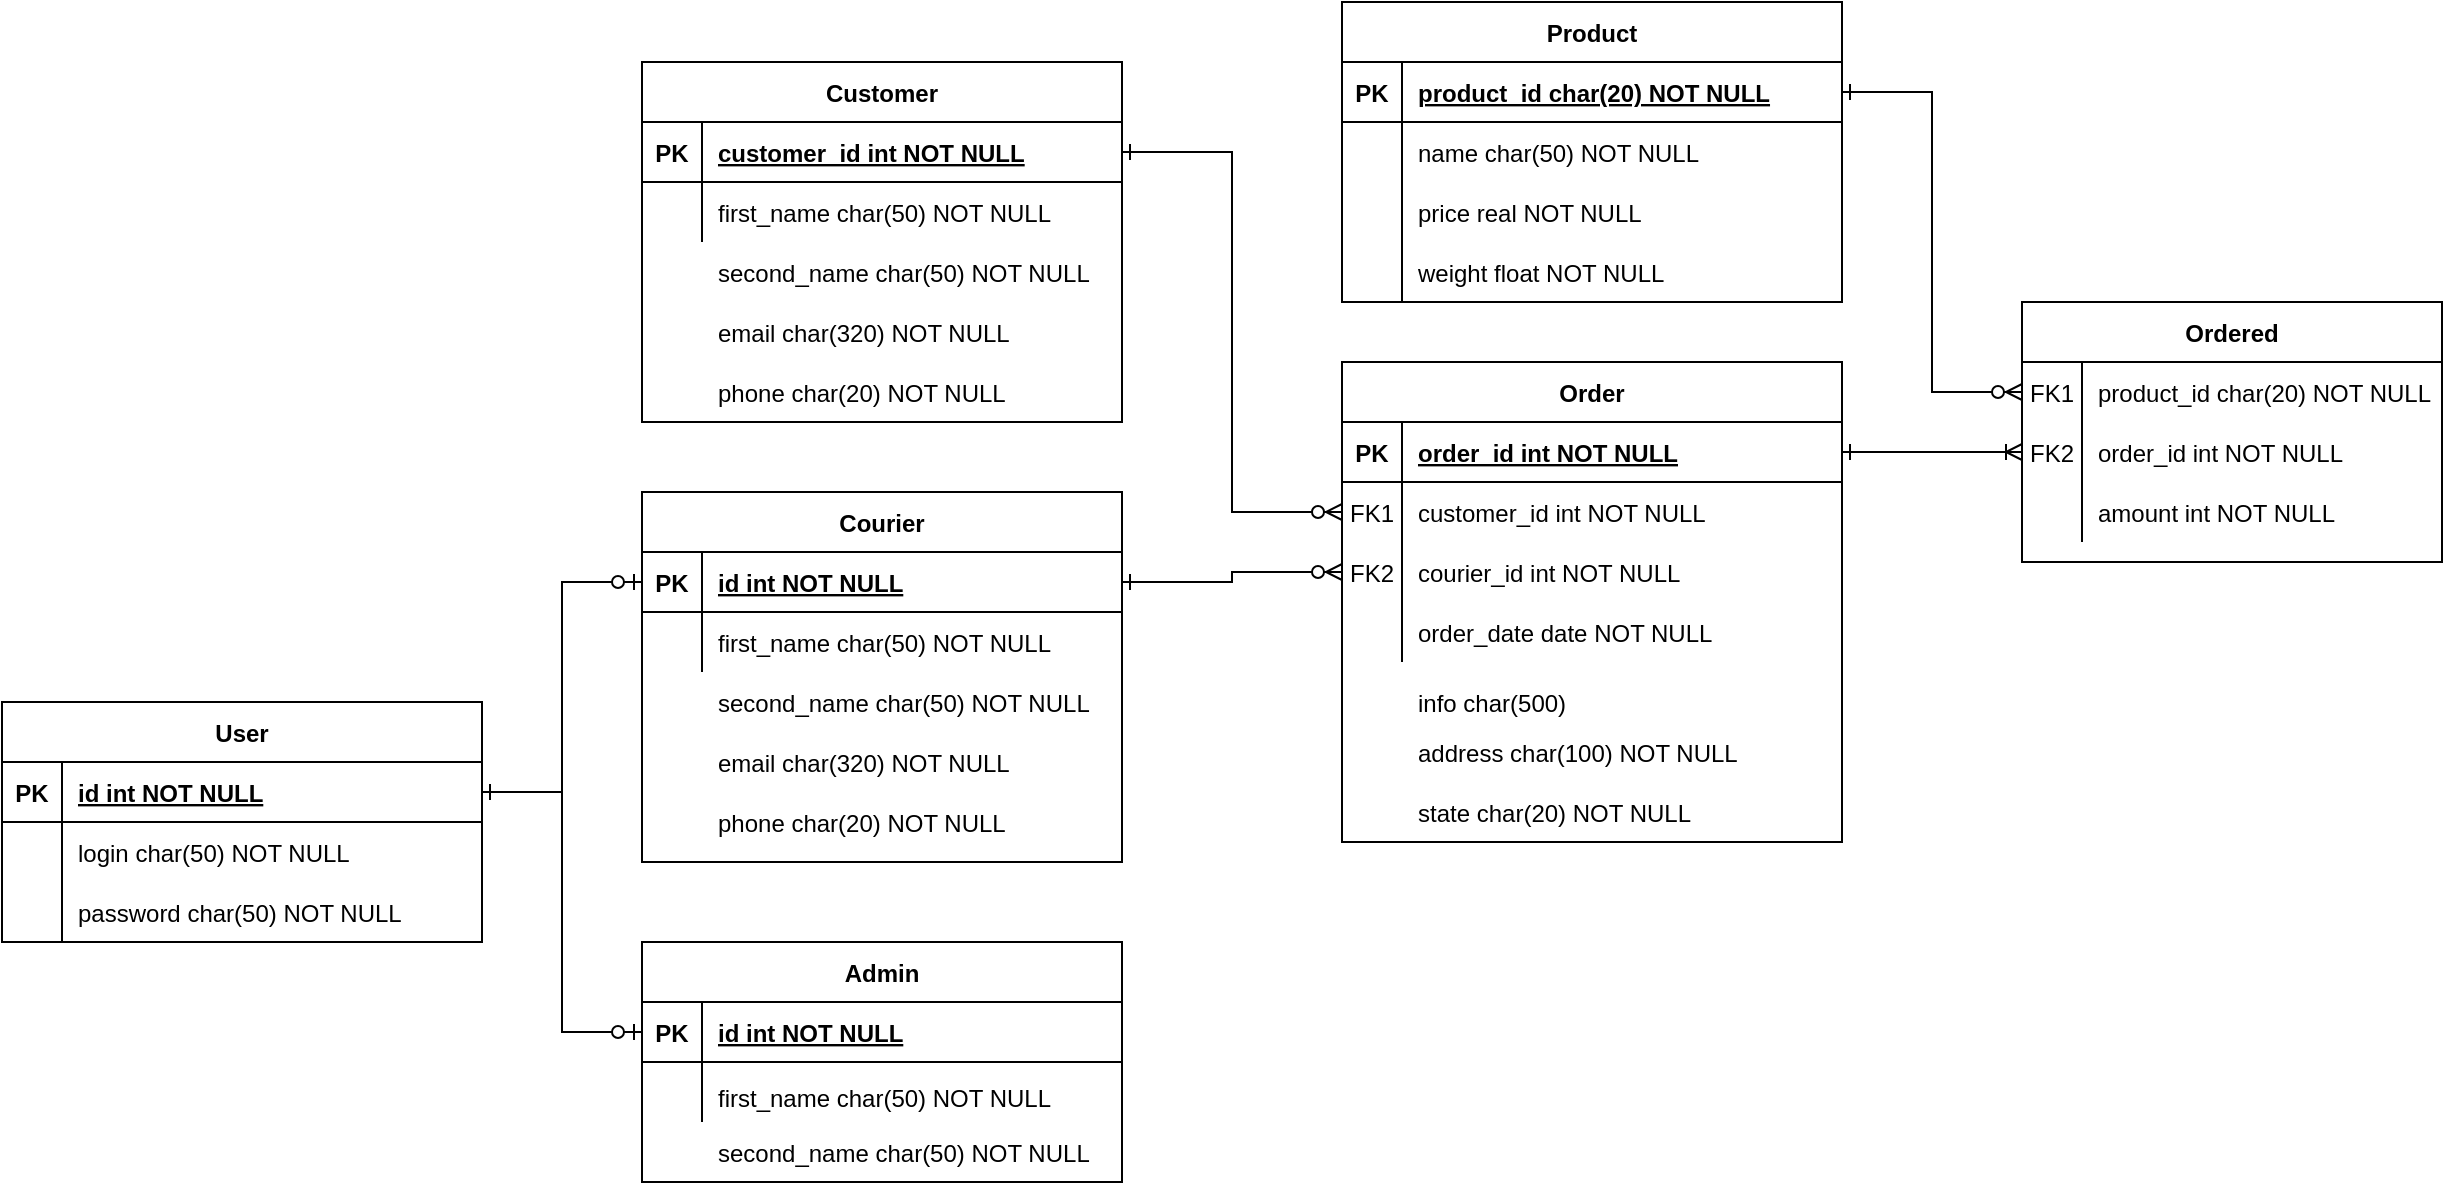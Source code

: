 <mxfile version="14.4.3" type="device"><diagram id="R2lEEEUBdFMjLlhIrx00" name="Page-1"><mxGraphModel dx="2390" dy="714" grid="1" gridSize="10" guides="1" tooltips="1" connect="1" arrows="1" fold="1" page="1" pageScale="1" pageWidth="1169" pageHeight="827" math="0" shadow="0" extFonts="Permanent Marker^https://fonts.googleapis.com/css?family=Permanent+Marker"><root><mxCell id="0"/><mxCell id="1" parent="0"/><mxCell id="C-vyLk0tnHw3VtMMgP7b-1" value="" style="edgeStyle=orthogonalEdgeStyle;endArrow=ERzeroToMany;startArrow=ERone;endFill=1;startFill=0;rounded=0;" parent="1" source="C-vyLk0tnHw3VtMMgP7b-24" target="C-vyLk0tnHw3VtMMgP7b-6" edge="1"><mxGeometry width="100" height="100" relative="1" as="geometry"><mxPoint x="340" y="720" as="sourcePoint"/><mxPoint x="440" y="620" as="targetPoint"/></mxGeometry></mxCell><mxCell id="C-vyLk0tnHw3VtMMgP7b-2" value="Order" style="shape=table;startSize=30;container=1;collapsible=1;childLayout=tableLayout;fixedRows=1;rowLines=0;fontStyle=1;align=center;resizeLast=1;" parent="1" vertex="1"><mxGeometry x="430" y="190" width="250" height="240" as="geometry"/></mxCell><mxCell id="C-vyLk0tnHw3VtMMgP7b-3" value="" style="shape=partialRectangle;collapsible=0;dropTarget=0;pointerEvents=0;fillColor=none;points=[[0,0.5],[1,0.5]];portConstraint=eastwest;top=0;left=0;right=0;bottom=1;" parent="C-vyLk0tnHw3VtMMgP7b-2" vertex="1"><mxGeometry y="30" width="250" height="30" as="geometry"/></mxCell><mxCell id="C-vyLk0tnHw3VtMMgP7b-4" value="PK" style="shape=partialRectangle;overflow=hidden;connectable=0;fillColor=none;top=0;left=0;bottom=0;right=0;fontStyle=1;" parent="C-vyLk0tnHw3VtMMgP7b-3" vertex="1"><mxGeometry width="30" height="30" as="geometry"/></mxCell><mxCell id="C-vyLk0tnHw3VtMMgP7b-5" value="order_id int NOT NULL " style="shape=partialRectangle;overflow=hidden;connectable=0;fillColor=none;top=0;left=0;bottom=0;right=0;align=left;spacingLeft=6;fontStyle=5;" parent="C-vyLk0tnHw3VtMMgP7b-3" vertex="1"><mxGeometry x="30" width="220" height="30" as="geometry"/></mxCell><mxCell id="C-vyLk0tnHw3VtMMgP7b-6" value="" style="shape=partialRectangle;collapsible=0;dropTarget=0;pointerEvents=0;fillColor=none;points=[[0,0.5],[1,0.5]];portConstraint=eastwest;top=0;left=0;right=0;bottom=0;" parent="C-vyLk0tnHw3VtMMgP7b-2" vertex="1"><mxGeometry y="60" width="250" height="30" as="geometry"/></mxCell><mxCell id="C-vyLk0tnHw3VtMMgP7b-7" value="FK1" style="shape=partialRectangle;overflow=hidden;connectable=0;fillColor=none;top=0;left=0;bottom=0;right=0;" parent="C-vyLk0tnHw3VtMMgP7b-6" vertex="1"><mxGeometry width="30" height="30" as="geometry"/></mxCell><mxCell id="C-vyLk0tnHw3VtMMgP7b-8" value="customer_id int NOT NULL" style="shape=partialRectangle;overflow=hidden;connectable=0;fillColor=none;top=0;left=0;bottom=0;right=0;align=left;spacingLeft=6;" parent="C-vyLk0tnHw3VtMMgP7b-6" vertex="1"><mxGeometry x="30" width="220" height="30" as="geometry"/></mxCell><mxCell id="C-vyLk0tnHw3VtMMgP7b-9" value="" style="shape=partialRectangle;collapsible=0;dropTarget=0;pointerEvents=0;fillColor=none;points=[[0,0.5],[1,0.5]];portConstraint=eastwest;top=0;left=0;right=0;bottom=0;" parent="C-vyLk0tnHw3VtMMgP7b-2" vertex="1"><mxGeometry y="90" width="250" height="30" as="geometry"/></mxCell><mxCell id="C-vyLk0tnHw3VtMMgP7b-10" value="FK2" style="shape=partialRectangle;overflow=hidden;connectable=0;fillColor=none;top=0;left=0;bottom=0;right=0;" parent="C-vyLk0tnHw3VtMMgP7b-9" vertex="1"><mxGeometry width="30" height="30" as="geometry"/></mxCell><mxCell id="C-vyLk0tnHw3VtMMgP7b-11" value="courier_id int NOT NULL" style="shape=partialRectangle;overflow=hidden;connectable=0;fillColor=none;top=0;left=0;bottom=0;right=0;align=left;spacingLeft=6;" parent="C-vyLk0tnHw3VtMMgP7b-9" vertex="1"><mxGeometry x="30" width="220" height="30" as="geometry"/></mxCell><mxCell id="mKZ9KQitrfVfsh1KLSep-66" value="" style="shape=partialRectangle;collapsible=0;dropTarget=0;pointerEvents=0;fillColor=none;points=[[0,0.5],[1,0.5]];portConstraint=eastwest;top=0;left=0;right=0;bottom=0;" parent="C-vyLk0tnHw3VtMMgP7b-2" vertex="1"><mxGeometry y="120" width="250" height="30" as="geometry"/></mxCell><mxCell id="mKZ9KQitrfVfsh1KLSep-67" value="" style="shape=partialRectangle;overflow=hidden;connectable=0;fillColor=none;top=0;left=0;bottom=0;right=0;" parent="mKZ9KQitrfVfsh1KLSep-66" vertex="1"><mxGeometry width="30" height="30" as="geometry"/></mxCell><mxCell id="mKZ9KQitrfVfsh1KLSep-68" value="order_date date NOT NULL" style="shape=partialRectangle;overflow=hidden;connectable=0;fillColor=none;top=0;left=0;bottom=0;right=0;align=left;spacingLeft=6;" parent="mKZ9KQitrfVfsh1KLSep-66" vertex="1"><mxGeometry x="30" width="220" height="30" as="geometry"/></mxCell><mxCell id="C-vyLk0tnHw3VtMMgP7b-23" value="Customer" style="shape=table;startSize=30;container=1;collapsible=1;childLayout=tableLayout;fixedRows=1;rowLines=0;fontStyle=1;align=center;resizeLast=1;" parent="1" vertex="1"><mxGeometry x="80" y="40" width="240" height="180" as="geometry"/></mxCell><mxCell id="C-vyLk0tnHw3VtMMgP7b-24" value="" style="shape=partialRectangle;collapsible=0;dropTarget=0;pointerEvents=0;fillColor=none;points=[[0,0.5],[1,0.5]];portConstraint=eastwest;top=0;left=0;right=0;bottom=1;" parent="C-vyLk0tnHw3VtMMgP7b-23" vertex="1"><mxGeometry y="30" width="240" height="30" as="geometry"/></mxCell><mxCell id="C-vyLk0tnHw3VtMMgP7b-25" value="PK" style="shape=partialRectangle;overflow=hidden;connectable=0;fillColor=none;top=0;left=0;bottom=0;right=0;fontStyle=1;" parent="C-vyLk0tnHw3VtMMgP7b-24" vertex="1"><mxGeometry width="30" height="30" as="geometry"/></mxCell><mxCell id="C-vyLk0tnHw3VtMMgP7b-26" value="customer_id int NOT NULL " style="shape=partialRectangle;overflow=hidden;connectable=0;fillColor=none;top=0;left=0;bottom=0;right=0;align=left;spacingLeft=6;fontStyle=5;" parent="C-vyLk0tnHw3VtMMgP7b-24" vertex="1"><mxGeometry x="30" width="210" height="30" as="geometry"/></mxCell><mxCell id="C-vyLk0tnHw3VtMMgP7b-27" value="" style="shape=partialRectangle;collapsible=0;dropTarget=0;pointerEvents=0;fillColor=none;points=[[0,0.5],[1,0.5]];portConstraint=eastwest;top=0;left=0;right=0;bottom=0;" parent="C-vyLk0tnHw3VtMMgP7b-23" vertex="1"><mxGeometry y="60" width="240" height="30" as="geometry"/></mxCell><mxCell id="C-vyLk0tnHw3VtMMgP7b-28" value="" style="shape=partialRectangle;overflow=hidden;connectable=0;fillColor=none;top=0;left=0;bottom=0;right=0;" parent="C-vyLk0tnHw3VtMMgP7b-27" vertex="1"><mxGeometry width="30" height="30" as="geometry"/></mxCell><mxCell id="C-vyLk0tnHw3VtMMgP7b-29" value="first_name char(50) NOT NULL" style="shape=partialRectangle;overflow=hidden;connectable=0;fillColor=none;top=0;left=0;bottom=0;right=0;align=left;spacingLeft=6;" parent="C-vyLk0tnHw3VtMMgP7b-27" vertex="1"><mxGeometry x="30" width="210" height="30" as="geometry"/></mxCell><mxCell id="mKZ9KQitrfVfsh1KLSep-1" value="Product" style="shape=table;startSize=30;container=1;collapsible=1;childLayout=tableLayout;fixedRows=1;rowLines=0;fontStyle=1;align=center;resizeLast=1;" parent="1" vertex="1"><mxGeometry x="430" y="10" width="250" height="150" as="geometry"/></mxCell><mxCell id="mKZ9KQitrfVfsh1KLSep-2" value="" style="shape=partialRectangle;collapsible=0;dropTarget=0;pointerEvents=0;fillColor=none;points=[[0,0.5],[1,0.5]];portConstraint=eastwest;top=0;left=0;right=0;bottom=1;" parent="mKZ9KQitrfVfsh1KLSep-1" vertex="1"><mxGeometry y="30" width="250" height="30" as="geometry"/></mxCell><mxCell id="mKZ9KQitrfVfsh1KLSep-3" value="PK" style="shape=partialRectangle;overflow=hidden;connectable=0;fillColor=none;top=0;left=0;bottom=0;right=0;fontStyle=1;" parent="mKZ9KQitrfVfsh1KLSep-2" vertex="1"><mxGeometry width="30" height="30" as="geometry"/></mxCell><mxCell id="mKZ9KQitrfVfsh1KLSep-4" value="product_id char(20) NOT NULL " style="shape=partialRectangle;overflow=hidden;connectable=0;fillColor=none;top=0;left=0;bottom=0;right=0;align=left;spacingLeft=6;fontStyle=5;" parent="mKZ9KQitrfVfsh1KLSep-2" vertex="1"><mxGeometry x="30" width="220" height="30" as="geometry"/></mxCell><mxCell id="mKZ9KQitrfVfsh1KLSep-5" value="" style="shape=partialRectangle;collapsible=0;dropTarget=0;pointerEvents=0;fillColor=none;points=[[0,0.5],[1,0.5]];portConstraint=eastwest;top=0;left=0;right=0;bottom=0;" parent="mKZ9KQitrfVfsh1KLSep-1" vertex="1"><mxGeometry y="60" width="250" height="30" as="geometry"/></mxCell><mxCell id="mKZ9KQitrfVfsh1KLSep-6" value="" style="shape=partialRectangle;overflow=hidden;connectable=0;fillColor=none;top=0;left=0;bottom=0;right=0;" parent="mKZ9KQitrfVfsh1KLSep-5" vertex="1"><mxGeometry width="30" height="30" as="geometry"/></mxCell><mxCell id="mKZ9KQitrfVfsh1KLSep-7" value="name char(50) NOT NULL" style="shape=partialRectangle;overflow=hidden;connectable=0;fillColor=none;top=0;left=0;bottom=0;right=0;align=left;spacingLeft=6;" parent="mKZ9KQitrfVfsh1KLSep-5" vertex="1"><mxGeometry x="30" width="220" height="30" as="geometry"/></mxCell><mxCell id="mKZ9KQitrfVfsh1KLSep-8" value="" style="shape=partialRectangle;collapsible=0;dropTarget=0;pointerEvents=0;fillColor=none;points=[[0,0.5],[1,0.5]];portConstraint=eastwest;top=0;left=0;right=0;bottom=0;" parent="mKZ9KQitrfVfsh1KLSep-1" vertex="1"><mxGeometry y="90" width="250" height="30" as="geometry"/></mxCell><mxCell id="mKZ9KQitrfVfsh1KLSep-9" value="" style="shape=partialRectangle;overflow=hidden;connectable=0;fillColor=none;top=0;left=0;bottom=0;right=0;" parent="mKZ9KQitrfVfsh1KLSep-8" vertex="1"><mxGeometry width="30" height="30" as="geometry"/></mxCell><mxCell id="mKZ9KQitrfVfsh1KLSep-10" value="price real NOT NULL" style="shape=partialRectangle;overflow=hidden;connectable=0;fillColor=none;top=0;left=0;bottom=0;right=0;align=left;spacingLeft=6;" parent="mKZ9KQitrfVfsh1KLSep-8" vertex="1"><mxGeometry x="30" width="220" height="30" as="geometry"/></mxCell><mxCell id="hg7_uWsCUwJkJHyDQAhc-21" value="" style="shape=partialRectangle;collapsible=0;dropTarget=0;pointerEvents=0;fillColor=none;points=[[0,0.5],[1,0.5]];portConstraint=eastwest;top=0;left=0;right=0;bottom=0;" vertex="1" parent="mKZ9KQitrfVfsh1KLSep-1"><mxGeometry y="120" width="250" height="30" as="geometry"/></mxCell><mxCell id="hg7_uWsCUwJkJHyDQAhc-22" value="" style="shape=partialRectangle;overflow=hidden;connectable=0;fillColor=none;top=0;left=0;bottom=0;right=0;" vertex="1" parent="hg7_uWsCUwJkJHyDQAhc-21"><mxGeometry width="30" height="30" as="geometry"/></mxCell><mxCell id="hg7_uWsCUwJkJHyDQAhc-23" value="weight float NOT NULL" style="shape=partialRectangle;overflow=hidden;connectable=0;fillColor=none;top=0;left=0;bottom=0;right=0;align=left;spacingLeft=6;" vertex="1" parent="hg7_uWsCUwJkJHyDQAhc-21"><mxGeometry x="30" width="220" height="30" as="geometry"/></mxCell><mxCell id="mKZ9KQitrfVfsh1KLSep-24" value="Ordered" style="shape=table;startSize=30;container=1;collapsible=1;childLayout=tableLayout;fixedRows=1;rowLines=0;fontStyle=1;align=center;resizeLast=1;" parent="1" vertex="1"><mxGeometry x="770" y="160" width="210" height="130" as="geometry"/></mxCell><mxCell id="mKZ9KQitrfVfsh1KLSep-28" value="" style="shape=partialRectangle;collapsible=0;dropTarget=0;pointerEvents=0;fillColor=none;top=0;left=0;bottom=0;right=0;points=[[0,0.5],[1,0.5]];portConstraint=eastwest;" parent="mKZ9KQitrfVfsh1KLSep-24" vertex="1"><mxGeometry y="30" width="210" height="30" as="geometry"/></mxCell><mxCell id="mKZ9KQitrfVfsh1KLSep-29" value="FK1" style="shape=partialRectangle;connectable=0;fillColor=none;top=0;left=0;bottom=0;right=0;editable=1;overflow=hidden;" parent="mKZ9KQitrfVfsh1KLSep-28" vertex="1"><mxGeometry width="30" height="30" as="geometry"/></mxCell><mxCell id="mKZ9KQitrfVfsh1KLSep-30" value="product_id char(20) NOT NULL" style="shape=partialRectangle;connectable=0;fillColor=none;top=0;left=0;bottom=0;right=0;align=left;spacingLeft=6;overflow=hidden;" parent="mKZ9KQitrfVfsh1KLSep-28" vertex="1"><mxGeometry x="30" width="180" height="30" as="geometry"/></mxCell><mxCell id="mKZ9KQitrfVfsh1KLSep-31" value="" style="shape=partialRectangle;collapsible=0;dropTarget=0;pointerEvents=0;fillColor=none;top=0;left=0;bottom=0;right=0;points=[[0,0.5],[1,0.5]];portConstraint=eastwest;" parent="mKZ9KQitrfVfsh1KLSep-24" vertex="1"><mxGeometry y="60" width="210" height="30" as="geometry"/></mxCell><mxCell id="mKZ9KQitrfVfsh1KLSep-32" value="FK2" style="shape=partialRectangle;connectable=0;fillColor=none;top=0;left=0;bottom=0;right=0;editable=1;overflow=hidden;" parent="mKZ9KQitrfVfsh1KLSep-31" vertex="1"><mxGeometry width="30" height="30" as="geometry"/></mxCell><mxCell id="mKZ9KQitrfVfsh1KLSep-33" value="order_id int NOT NULL" style="shape=partialRectangle;connectable=0;fillColor=none;top=0;left=0;bottom=0;right=0;align=left;spacingLeft=6;overflow=hidden;" parent="mKZ9KQitrfVfsh1KLSep-31" vertex="1"><mxGeometry x="30" width="180" height="30" as="geometry"/></mxCell><mxCell id="mKZ9KQitrfVfsh1KLSep-34" value="" style="shape=partialRectangle;collapsible=0;dropTarget=0;pointerEvents=0;fillColor=none;top=0;left=0;bottom=0;right=0;points=[[0,0.5],[1,0.5]];portConstraint=eastwest;" parent="mKZ9KQitrfVfsh1KLSep-24" vertex="1"><mxGeometry y="90" width="210" height="30" as="geometry"/></mxCell><mxCell id="mKZ9KQitrfVfsh1KLSep-35" value="" style="shape=partialRectangle;connectable=0;fillColor=none;top=0;left=0;bottom=0;right=0;editable=1;overflow=hidden;" parent="mKZ9KQitrfVfsh1KLSep-34" vertex="1"><mxGeometry width="30" height="30" as="geometry"/></mxCell><mxCell id="mKZ9KQitrfVfsh1KLSep-36" value="amount int NOT NULL" style="shape=partialRectangle;connectable=0;fillColor=none;top=0;left=0;bottom=0;right=0;align=left;spacingLeft=6;overflow=hidden;" parent="mKZ9KQitrfVfsh1KLSep-34" vertex="1"><mxGeometry x="30" width="180" height="30" as="geometry"/></mxCell><mxCell id="mKZ9KQitrfVfsh1KLSep-37" style="edgeStyle=orthogonalEdgeStyle;rounded=0;orthogonalLoop=1;jettySize=auto;html=1;exitX=0;exitY=0.5;exitDx=0;exitDy=0;endArrow=ERone;endFill=0;startArrow=ERzeroToMany;startFill=1;entryX=1;entryY=0.5;entryDx=0;entryDy=0;" parent="1" source="mKZ9KQitrfVfsh1KLSep-28" target="mKZ9KQitrfVfsh1KLSep-2" edge="1"><mxGeometry relative="1" as="geometry"/></mxCell><mxCell id="mKZ9KQitrfVfsh1KLSep-38" style="edgeStyle=orthogonalEdgeStyle;rounded=0;orthogonalLoop=1;jettySize=auto;html=1;exitX=1;exitY=0.5;exitDx=0;exitDy=0;endArrow=ERoneToMany;endFill=0;startArrow=ERone;startFill=0;" parent="1" source="C-vyLk0tnHw3VtMMgP7b-3" target="mKZ9KQitrfVfsh1KLSep-31" edge="1"><mxGeometry relative="1" as="geometry"/></mxCell><mxCell id="mKZ9KQitrfVfsh1KLSep-50" value="second_name char(50) NOT NULL" style="shape=partialRectangle;overflow=hidden;connectable=0;fillColor=none;top=0;left=0;bottom=0;right=0;align=left;spacingLeft=6;" parent="1" vertex="1"><mxGeometry x="110" y="130" width="210" height="30" as="geometry"/></mxCell><mxCell id="mKZ9KQitrfVfsh1KLSep-51" value="email char(320) NOT NULL" style="shape=partialRectangle;overflow=hidden;connectable=0;fillColor=none;top=0;left=0;bottom=0;right=0;align=left;spacingLeft=6;" parent="1" vertex="1"><mxGeometry x="110" y="160" width="210" height="30" as="geometry"/></mxCell><mxCell id="mKZ9KQitrfVfsh1KLSep-52" value="phone char(20) NOT NULL" style="shape=partialRectangle;overflow=hidden;connectable=0;fillColor=none;top=0;left=0;bottom=0;right=0;align=left;spacingLeft=6;" parent="1" vertex="1"><mxGeometry x="110" y="190" width="210" height="30" as="geometry"/></mxCell><mxCell id="mKZ9KQitrfVfsh1KLSep-54" value="" style="shape=partialRectangle;collapsible=0;dropTarget=0;pointerEvents=0;fillColor=none;points=[[0,0.5],[1,0.5]];portConstraint=eastwest;top=0;left=0;right=0;bottom=0;" parent="1" vertex="1"><mxGeometry x="430" y="370" width="250" height="30" as="geometry"/></mxCell><mxCell id="mKZ9KQitrfVfsh1KLSep-55" value="" style="shape=partialRectangle;overflow=hidden;connectable=0;fillColor=none;top=0;left=0;bottom=0;right=0;" parent="mKZ9KQitrfVfsh1KLSep-54" vertex="1"><mxGeometry width="30" height="30" as="geometry"/></mxCell><mxCell id="mKZ9KQitrfVfsh1KLSep-56" value="address char(100) NOT NULL" style="shape=partialRectangle;overflow=hidden;connectable=0;fillColor=none;top=0;left=0;bottom=0;right=0;align=left;spacingLeft=6;" parent="mKZ9KQitrfVfsh1KLSep-54" vertex="1"><mxGeometry x="30" width="220" height="30" as="geometry"/></mxCell><mxCell id="mKZ9KQitrfVfsh1KLSep-60" value="" style="shape=partialRectangle;collapsible=0;dropTarget=0;pointerEvents=0;fillColor=none;points=[[0,0.5],[1,0.5]];portConstraint=eastwest;top=0;left=0;right=0;bottom=0;" parent="1" vertex="1"><mxGeometry x="430" y="345" width="250" height="30" as="geometry"/></mxCell><mxCell id="mKZ9KQitrfVfsh1KLSep-61" value="" style="shape=partialRectangle;overflow=hidden;connectable=0;fillColor=none;top=0;left=0;bottom=0;right=0;" parent="mKZ9KQitrfVfsh1KLSep-60" vertex="1"><mxGeometry width="30" height="30" as="geometry"/></mxCell><mxCell id="mKZ9KQitrfVfsh1KLSep-62" value="info char(500) " style="shape=partialRectangle;overflow=hidden;connectable=0;fillColor=none;top=0;left=0;bottom=0;right=0;align=left;spacingLeft=6;" parent="mKZ9KQitrfVfsh1KLSep-60" vertex="1"><mxGeometry x="30" width="220" height="30" as="geometry"/></mxCell><mxCell id="mKZ9KQitrfVfsh1KLSep-63" value="" style="shape=partialRectangle;collapsible=0;dropTarget=0;pointerEvents=0;fillColor=none;points=[[0,0.5],[1,0.5]];portConstraint=eastwest;top=0;left=0;right=0;bottom=0;" parent="1" vertex="1"><mxGeometry x="430" y="400" width="250" height="30" as="geometry"/></mxCell><mxCell id="mKZ9KQitrfVfsh1KLSep-64" value="" style="shape=partialRectangle;overflow=hidden;connectable=0;fillColor=none;top=0;left=0;bottom=0;right=0;" parent="mKZ9KQitrfVfsh1KLSep-63" vertex="1"><mxGeometry width="30" height="30" as="geometry"/></mxCell><mxCell id="mKZ9KQitrfVfsh1KLSep-65" value="state char(20) NOT NULL" style="shape=partialRectangle;overflow=hidden;connectable=0;fillColor=none;top=0;left=0;bottom=0;right=0;align=left;spacingLeft=6;" parent="mKZ9KQitrfVfsh1KLSep-63" vertex="1"><mxGeometry x="30" width="220" height="30" as="geometry"/></mxCell><mxCell id="mKZ9KQitrfVfsh1KLSep-76" value="Courier" style="shape=table;startSize=30;container=1;collapsible=1;childLayout=tableLayout;fixedRows=1;rowLines=0;fontStyle=1;align=center;resizeLast=1;" parent="1" vertex="1"><mxGeometry x="80" y="255" width="240" height="185" as="geometry"/></mxCell><mxCell id="mKZ9KQitrfVfsh1KLSep-77" value="" style="shape=partialRectangle;collapsible=0;dropTarget=0;pointerEvents=0;fillColor=none;points=[[0,0.5],[1,0.5]];portConstraint=eastwest;top=0;left=0;right=0;bottom=1;" parent="mKZ9KQitrfVfsh1KLSep-76" vertex="1"><mxGeometry y="30" width="240" height="30" as="geometry"/></mxCell><mxCell id="mKZ9KQitrfVfsh1KLSep-78" value="PK" style="shape=partialRectangle;overflow=hidden;connectable=0;fillColor=none;top=0;left=0;bottom=0;right=0;fontStyle=1;" parent="mKZ9KQitrfVfsh1KLSep-77" vertex="1"><mxGeometry width="30" height="30" as="geometry"/></mxCell><mxCell id="mKZ9KQitrfVfsh1KLSep-79" value="id int NOT NULL " style="shape=partialRectangle;overflow=hidden;connectable=0;fillColor=none;top=0;left=0;bottom=0;right=0;align=left;spacingLeft=6;fontStyle=5;" parent="mKZ9KQitrfVfsh1KLSep-77" vertex="1"><mxGeometry x="30" width="210" height="30" as="geometry"/></mxCell><mxCell id="mKZ9KQitrfVfsh1KLSep-80" value="" style="shape=partialRectangle;collapsible=0;dropTarget=0;pointerEvents=0;fillColor=none;points=[[0,0.5],[1,0.5]];portConstraint=eastwest;top=0;left=0;right=0;bottom=0;" parent="mKZ9KQitrfVfsh1KLSep-76" vertex="1"><mxGeometry y="60" width="240" height="30" as="geometry"/></mxCell><mxCell id="mKZ9KQitrfVfsh1KLSep-81" value="" style="shape=partialRectangle;overflow=hidden;connectable=0;fillColor=none;top=0;left=0;bottom=0;right=0;" parent="mKZ9KQitrfVfsh1KLSep-80" vertex="1"><mxGeometry width="30" height="30" as="geometry"/></mxCell><mxCell id="mKZ9KQitrfVfsh1KLSep-82" value="first_name char(50) NOT NULL" style="shape=partialRectangle;overflow=hidden;connectable=0;fillColor=none;top=0;left=0;bottom=0;right=0;align=left;spacingLeft=6;" parent="mKZ9KQitrfVfsh1KLSep-80" vertex="1"><mxGeometry x="30" width="210" height="30" as="geometry"/></mxCell><mxCell id="mKZ9KQitrfVfsh1KLSep-83" value="second_name char(50) NOT NULL" style="shape=partialRectangle;overflow=hidden;connectable=0;fillColor=none;top=0;left=0;bottom=0;right=0;align=left;spacingLeft=6;" parent="1" vertex="1"><mxGeometry x="110" y="345" width="210" height="30" as="geometry"/></mxCell><mxCell id="mKZ9KQitrfVfsh1KLSep-84" value="email char(320) NOT NULL" style="shape=partialRectangle;overflow=hidden;connectable=0;fillColor=none;top=0;left=0;bottom=0;right=0;align=left;spacingLeft=6;" parent="1" vertex="1"><mxGeometry x="110" y="375" width="210" height="30" as="geometry"/></mxCell><mxCell id="mKZ9KQitrfVfsh1KLSep-85" value="phone char(20) NOT NULL" style="shape=partialRectangle;overflow=hidden;connectable=0;fillColor=none;top=0;left=0;bottom=0;right=0;align=left;spacingLeft=6;" parent="1" vertex="1"><mxGeometry x="110" y="405" width="210" height="30" as="geometry"/></mxCell><mxCell id="mKZ9KQitrfVfsh1KLSep-88" style="edgeStyle=orthogonalEdgeStyle;rounded=0;orthogonalLoop=1;jettySize=auto;html=1;exitX=0;exitY=0.5;exitDx=0;exitDy=0;entryX=1;entryY=0.5;entryDx=0;entryDy=0;startArrow=ERzeroToMany;startFill=1;endArrow=ERone;endFill=0;fontColor=#FF3333;" parent="1" source="C-vyLk0tnHw3VtMMgP7b-9" target="mKZ9KQitrfVfsh1KLSep-77" edge="1"><mxGeometry relative="1" as="geometry"/></mxCell><mxCell id="hg7_uWsCUwJkJHyDQAhc-1" value="User" style="shape=table;startSize=30;container=1;collapsible=1;childLayout=tableLayout;fixedRows=1;rowLines=0;fontStyle=1;align=center;resizeLast=1;" vertex="1" parent="1"><mxGeometry x="-240" y="360" width="240" height="120" as="geometry"/></mxCell><mxCell id="hg7_uWsCUwJkJHyDQAhc-2" value="" style="shape=partialRectangle;collapsible=0;dropTarget=0;pointerEvents=0;fillColor=none;points=[[0,0.5],[1,0.5]];portConstraint=eastwest;top=0;left=0;right=0;bottom=1;" vertex="1" parent="hg7_uWsCUwJkJHyDQAhc-1"><mxGeometry y="30" width="240" height="30" as="geometry"/></mxCell><mxCell id="hg7_uWsCUwJkJHyDQAhc-3" value="PK" style="shape=partialRectangle;overflow=hidden;connectable=0;fillColor=none;top=0;left=0;bottom=0;right=0;fontStyle=1;" vertex="1" parent="hg7_uWsCUwJkJHyDQAhc-2"><mxGeometry width="30" height="30" as="geometry"/></mxCell><mxCell id="hg7_uWsCUwJkJHyDQAhc-4" value="id int NOT NULL " style="shape=partialRectangle;overflow=hidden;connectable=0;fillColor=none;top=0;left=0;bottom=0;right=0;align=left;spacingLeft=6;fontStyle=5;" vertex="1" parent="hg7_uWsCUwJkJHyDQAhc-2"><mxGeometry x="30" width="210" height="30" as="geometry"/></mxCell><mxCell id="hg7_uWsCUwJkJHyDQAhc-5" value="" style="shape=partialRectangle;collapsible=0;dropTarget=0;pointerEvents=0;fillColor=none;points=[[0,0.5],[1,0.5]];portConstraint=eastwest;top=0;left=0;right=0;bottom=0;" vertex="1" parent="hg7_uWsCUwJkJHyDQAhc-1"><mxGeometry y="60" width="240" height="30" as="geometry"/></mxCell><mxCell id="hg7_uWsCUwJkJHyDQAhc-6" value="" style="shape=partialRectangle;overflow=hidden;connectable=0;fillColor=none;top=0;left=0;bottom=0;right=0;" vertex="1" parent="hg7_uWsCUwJkJHyDQAhc-5"><mxGeometry width="30" height="30" as="geometry"/></mxCell><mxCell id="hg7_uWsCUwJkJHyDQAhc-7" value="login char(50) NOT NULL" style="shape=partialRectangle;overflow=hidden;connectable=0;fillColor=none;top=0;left=0;bottom=0;right=0;align=left;spacingLeft=6;" vertex="1" parent="hg7_uWsCUwJkJHyDQAhc-5"><mxGeometry x="30" width="210" height="30" as="geometry"/></mxCell><mxCell id="hg7_uWsCUwJkJHyDQAhc-8" value="" style="shape=partialRectangle;collapsible=0;dropTarget=0;pointerEvents=0;fillColor=none;points=[[0,0.5],[1,0.5]];portConstraint=eastwest;top=0;left=0;right=0;bottom=0;" vertex="1" parent="hg7_uWsCUwJkJHyDQAhc-1"><mxGeometry y="90" width="240" height="30" as="geometry"/></mxCell><mxCell id="hg7_uWsCUwJkJHyDQAhc-9" value="" style="shape=partialRectangle;overflow=hidden;connectable=0;fillColor=none;top=0;left=0;bottom=0;right=0;" vertex="1" parent="hg7_uWsCUwJkJHyDQAhc-8"><mxGeometry width="30" height="30" as="geometry"/></mxCell><mxCell id="hg7_uWsCUwJkJHyDQAhc-10" value="password char(50) NOT NULL" style="shape=partialRectangle;overflow=hidden;connectable=0;fillColor=none;top=0;left=0;bottom=0;right=0;align=left;spacingLeft=6;" vertex="1" parent="hg7_uWsCUwJkJHyDQAhc-8"><mxGeometry x="30" width="210" height="30" as="geometry"/></mxCell><mxCell id="hg7_uWsCUwJkJHyDQAhc-11" value="Admin" style="shape=table;startSize=30;container=1;collapsible=1;childLayout=tableLayout;fixedRows=1;rowLines=0;fontStyle=1;align=center;resizeLast=1;" vertex="1" parent="1"><mxGeometry x="80" y="480" width="240" height="120" as="geometry"/></mxCell><mxCell id="hg7_uWsCUwJkJHyDQAhc-12" value="" style="shape=partialRectangle;collapsible=0;dropTarget=0;pointerEvents=0;fillColor=none;points=[[0,0.5],[1,0.5]];portConstraint=eastwest;top=0;left=0;right=0;bottom=1;" vertex="1" parent="hg7_uWsCUwJkJHyDQAhc-11"><mxGeometry y="30" width="240" height="30" as="geometry"/></mxCell><mxCell id="hg7_uWsCUwJkJHyDQAhc-13" value="PK" style="shape=partialRectangle;overflow=hidden;connectable=0;fillColor=none;top=0;left=0;bottom=0;right=0;fontStyle=1;" vertex="1" parent="hg7_uWsCUwJkJHyDQAhc-12"><mxGeometry width="30" height="30" as="geometry"/></mxCell><mxCell id="hg7_uWsCUwJkJHyDQAhc-14" value="id int NOT NULL " style="shape=partialRectangle;overflow=hidden;connectable=0;fillColor=none;top=0;left=0;bottom=0;right=0;align=left;spacingLeft=6;fontStyle=5;" vertex="1" parent="hg7_uWsCUwJkJHyDQAhc-12"><mxGeometry x="30" width="210" height="30" as="geometry"/></mxCell><mxCell id="hg7_uWsCUwJkJHyDQAhc-15" value="" style="shape=partialRectangle;collapsible=0;dropTarget=0;pointerEvents=0;fillColor=none;points=[[0,0.5],[1,0.5]];portConstraint=eastwest;top=0;left=0;right=0;bottom=0;" vertex="1" parent="hg7_uWsCUwJkJHyDQAhc-11"><mxGeometry y="60" width="240" height="30" as="geometry"/></mxCell><mxCell id="hg7_uWsCUwJkJHyDQAhc-16" value="" style="shape=partialRectangle;overflow=hidden;connectable=0;fillColor=none;top=0;left=0;bottom=0;right=0;" vertex="1" parent="hg7_uWsCUwJkJHyDQAhc-15"><mxGeometry width="30" height="30" as="geometry"/></mxCell><mxCell id="hg7_uWsCUwJkJHyDQAhc-17" value="" style="shape=partialRectangle;overflow=hidden;connectable=0;fillColor=none;top=0;left=0;bottom=0;right=0;align=left;spacingLeft=6;" vertex="1" parent="hg7_uWsCUwJkJHyDQAhc-15"><mxGeometry x="30" width="210" height="30" as="geometry"/></mxCell><mxCell id="hg7_uWsCUwJkJHyDQAhc-26" value="" style="shape=partialRectangle;collapsible=0;dropTarget=0;pointerEvents=0;fillColor=none;points=[[0,0.5],[1,0.5]];portConstraint=eastwest;top=0;left=0;right=0;bottom=0;" vertex="1" parent="1"><mxGeometry x="80" y="545" width="240" height="25" as="geometry"/></mxCell><mxCell id="hg7_uWsCUwJkJHyDQAhc-27" value="" style="shape=partialRectangle;overflow=hidden;connectable=0;fillColor=none;top=0;left=0;bottom=0;right=0;" vertex="1" parent="hg7_uWsCUwJkJHyDQAhc-26"><mxGeometry width="30" height="25" as="geometry"/></mxCell><mxCell id="hg7_uWsCUwJkJHyDQAhc-28" value="first_name char(50) NOT NULL" style="shape=partialRectangle;overflow=hidden;connectable=0;fillColor=none;top=0;left=0;bottom=0;right=0;align=left;spacingLeft=6;" vertex="1" parent="hg7_uWsCUwJkJHyDQAhc-26"><mxGeometry x="30" width="210" height="25" as="geometry"/></mxCell><mxCell id="hg7_uWsCUwJkJHyDQAhc-29" value="second_name char(50) NOT NULL" style="shape=partialRectangle;overflow=hidden;connectable=0;fillColor=none;top=0;left=0;bottom=0;right=0;align=left;spacingLeft=6;" vertex="1" parent="1"><mxGeometry x="110" y="570" width="210" height="30" as="geometry"/></mxCell><mxCell id="hg7_uWsCUwJkJHyDQAhc-30" style="edgeStyle=orthogonalEdgeStyle;rounded=0;orthogonalLoop=1;jettySize=auto;html=1;exitX=1;exitY=0.5;exitDx=0;exitDy=0;entryX=0;entryY=0.5;entryDx=0;entryDy=0;fontColor=#000000;startArrow=ERone;startFill=0;endArrow=ERzeroToOne;endFill=1;" edge="1" parent="1" source="hg7_uWsCUwJkJHyDQAhc-2" target="mKZ9KQitrfVfsh1KLSep-77"><mxGeometry relative="1" as="geometry"/></mxCell><mxCell id="hg7_uWsCUwJkJHyDQAhc-31" style="edgeStyle=orthogonalEdgeStyle;rounded=0;orthogonalLoop=1;jettySize=auto;html=1;exitX=1;exitY=0.5;exitDx=0;exitDy=0;entryX=0;entryY=0.5;entryDx=0;entryDy=0;fontColor=#000000;startArrow=ERone;startFill=0;endArrow=ERzeroToOne;endFill=1;" edge="1" parent="1" source="hg7_uWsCUwJkJHyDQAhc-2" target="hg7_uWsCUwJkJHyDQAhc-12"><mxGeometry relative="1" as="geometry"><mxPoint x="10" y="415" as="sourcePoint"/><mxPoint x="90" y="310" as="targetPoint"/></mxGeometry></mxCell></root></mxGraphModel></diagram></mxfile>
